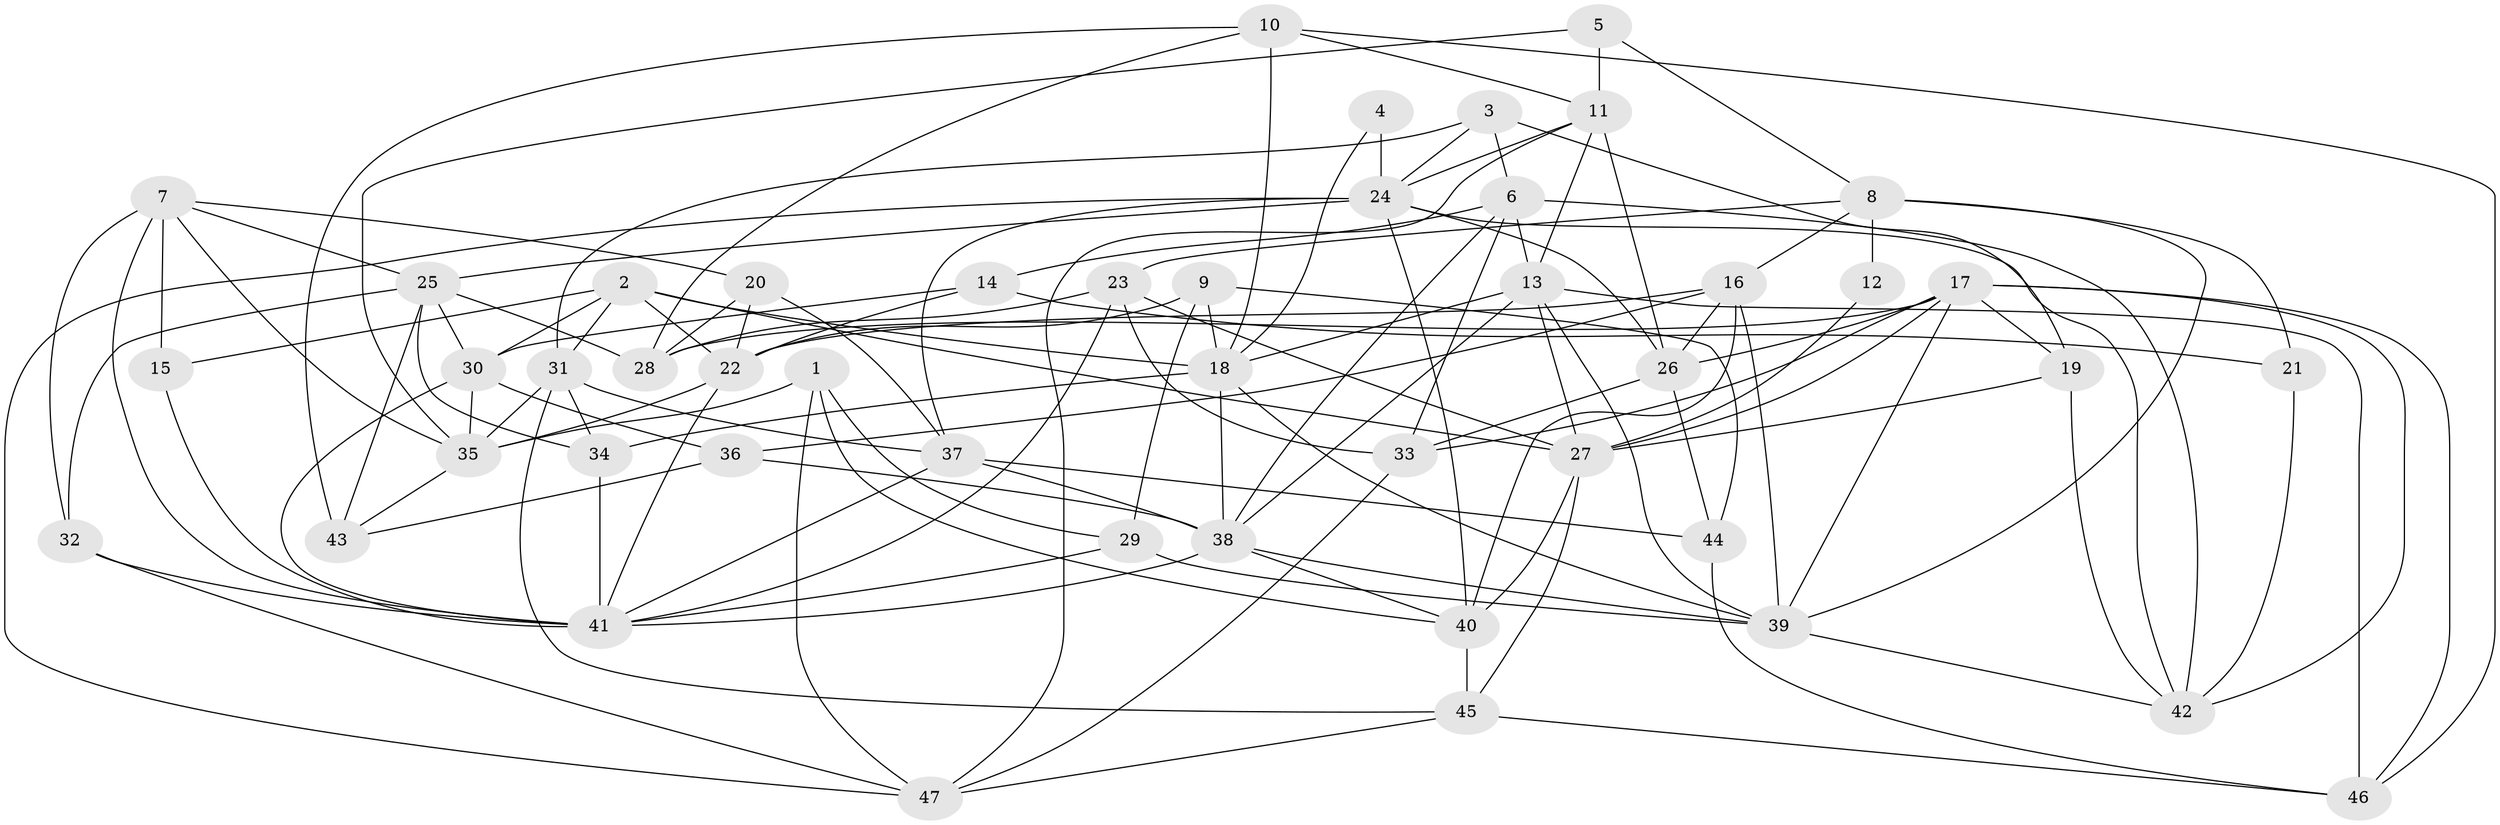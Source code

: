 // original degree distribution, {3: 0.25842696629213485, 4: 0.2247191011235955, 5: 0.21348314606741572, 6: 0.10112359550561797, 2: 0.15730337078651685, 7: 0.033707865168539325, 9: 0.011235955056179775}
// Generated by graph-tools (version 1.1) at 2025/26/03/09/25 03:26:10]
// undirected, 47 vertices, 128 edges
graph export_dot {
graph [start="1"]
  node [color=gray90,style=filled];
  1;
  2;
  3;
  4;
  5;
  6;
  7;
  8;
  9;
  10;
  11;
  12;
  13;
  14;
  15;
  16;
  17;
  18;
  19;
  20;
  21;
  22;
  23;
  24;
  25;
  26;
  27;
  28;
  29;
  30;
  31;
  32;
  33;
  34;
  35;
  36;
  37;
  38;
  39;
  40;
  41;
  42;
  43;
  44;
  45;
  46;
  47;
  1 -- 29 [weight=1.0];
  1 -- 35 [weight=1.0];
  1 -- 40 [weight=1.0];
  1 -- 47 [weight=1.0];
  2 -- 15 [weight=1.0];
  2 -- 18 [weight=2.0];
  2 -- 22 [weight=1.0];
  2 -- 27 [weight=1.0];
  2 -- 30 [weight=1.0];
  2 -- 31 [weight=1.0];
  3 -- 6 [weight=1.0];
  3 -- 19 [weight=1.0];
  3 -- 24 [weight=1.0];
  3 -- 31 [weight=1.0];
  4 -- 18 [weight=1.0];
  4 -- 24 [weight=2.0];
  5 -- 8 [weight=1.0];
  5 -- 11 [weight=1.0];
  5 -- 35 [weight=1.0];
  6 -- 13 [weight=1.0];
  6 -- 14 [weight=1.0];
  6 -- 33 [weight=1.0];
  6 -- 38 [weight=1.0];
  6 -- 42 [weight=1.0];
  7 -- 15 [weight=1.0];
  7 -- 20 [weight=1.0];
  7 -- 25 [weight=1.0];
  7 -- 32 [weight=1.0];
  7 -- 35 [weight=1.0];
  7 -- 41 [weight=1.0];
  8 -- 12 [weight=2.0];
  8 -- 16 [weight=1.0];
  8 -- 21 [weight=1.0];
  8 -- 23 [weight=1.0];
  8 -- 39 [weight=1.0];
  9 -- 18 [weight=1.0];
  9 -- 22 [weight=1.0];
  9 -- 29 [weight=1.0];
  9 -- 44 [weight=1.0];
  10 -- 11 [weight=1.0];
  10 -- 18 [weight=1.0];
  10 -- 28 [weight=1.0];
  10 -- 43 [weight=1.0];
  10 -- 46 [weight=1.0];
  11 -- 13 [weight=1.0];
  11 -- 24 [weight=1.0];
  11 -- 26 [weight=2.0];
  11 -- 47 [weight=1.0];
  12 -- 27 [weight=1.0];
  13 -- 18 [weight=1.0];
  13 -- 27 [weight=1.0];
  13 -- 38 [weight=1.0];
  13 -- 39 [weight=1.0];
  13 -- 46 [weight=1.0];
  14 -- 21 [weight=1.0];
  14 -- 22 [weight=1.0];
  14 -- 30 [weight=1.0];
  15 -- 41 [weight=1.0];
  16 -- 22 [weight=1.0];
  16 -- 26 [weight=1.0];
  16 -- 36 [weight=1.0];
  16 -- 39 [weight=1.0];
  16 -- 40 [weight=1.0];
  17 -- 19 [weight=1.0];
  17 -- 26 [weight=1.0];
  17 -- 27 [weight=1.0];
  17 -- 28 [weight=1.0];
  17 -- 33 [weight=1.0];
  17 -- 39 [weight=1.0];
  17 -- 42 [weight=1.0];
  17 -- 46 [weight=1.0];
  18 -- 34 [weight=1.0];
  18 -- 38 [weight=1.0];
  18 -- 39 [weight=1.0];
  19 -- 27 [weight=1.0];
  19 -- 42 [weight=1.0];
  20 -- 22 [weight=1.0];
  20 -- 28 [weight=1.0];
  20 -- 37 [weight=1.0];
  21 -- 42 [weight=1.0];
  22 -- 35 [weight=1.0];
  22 -- 41 [weight=1.0];
  23 -- 27 [weight=1.0];
  23 -- 28 [weight=1.0];
  23 -- 33 [weight=1.0];
  23 -- 41 [weight=1.0];
  24 -- 25 [weight=1.0];
  24 -- 26 [weight=1.0];
  24 -- 37 [weight=1.0];
  24 -- 40 [weight=1.0];
  24 -- 42 [weight=1.0];
  24 -- 47 [weight=1.0];
  25 -- 28 [weight=1.0];
  25 -- 30 [weight=1.0];
  25 -- 32 [weight=1.0];
  25 -- 34 [weight=1.0];
  25 -- 43 [weight=2.0];
  26 -- 33 [weight=2.0];
  26 -- 44 [weight=1.0];
  27 -- 40 [weight=1.0];
  27 -- 45 [weight=1.0];
  29 -- 39 [weight=1.0];
  29 -- 41 [weight=1.0];
  30 -- 35 [weight=1.0];
  30 -- 36 [weight=1.0];
  30 -- 41 [weight=1.0];
  31 -- 34 [weight=1.0];
  31 -- 35 [weight=1.0];
  31 -- 37 [weight=2.0];
  31 -- 45 [weight=1.0];
  32 -- 41 [weight=2.0];
  32 -- 47 [weight=1.0];
  33 -- 47 [weight=1.0];
  34 -- 41 [weight=1.0];
  35 -- 43 [weight=1.0];
  36 -- 38 [weight=1.0];
  36 -- 43 [weight=1.0];
  37 -- 38 [weight=1.0];
  37 -- 41 [weight=1.0];
  37 -- 44 [weight=1.0];
  38 -- 39 [weight=1.0];
  38 -- 40 [weight=1.0];
  38 -- 41 [weight=1.0];
  39 -- 42 [weight=1.0];
  40 -- 45 [weight=1.0];
  44 -- 46 [weight=1.0];
  45 -- 46 [weight=1.0];
  45 -- 47 [weight=1.0];
}

